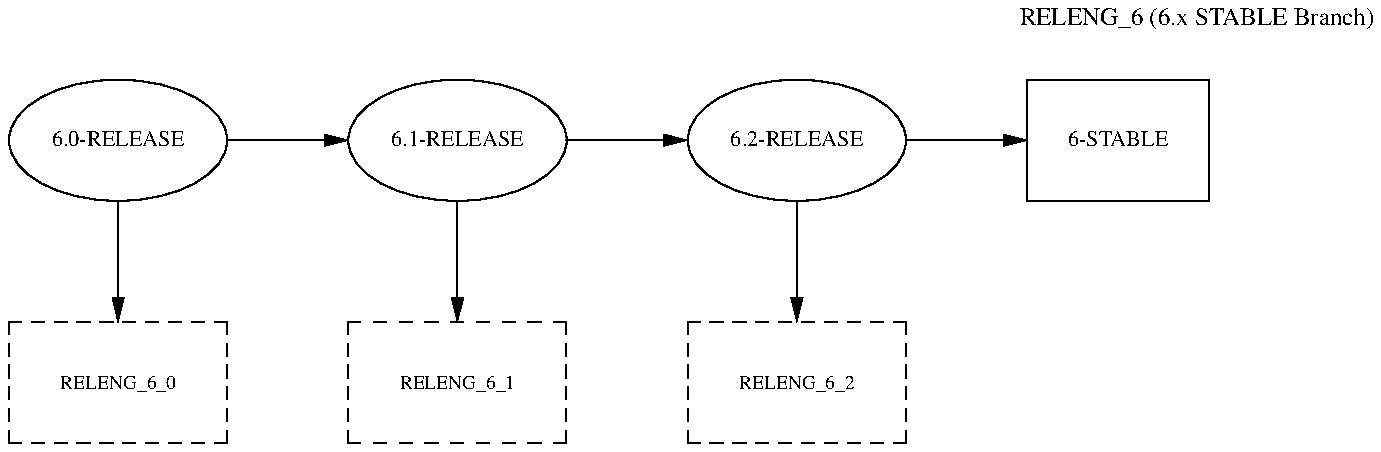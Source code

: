 .\" -*- nroff -*-
.\" $FreeBSD: doc/share/images/articles/releng/branches-releng6.pic,v 1.2 2007/05/19 20:23:57 therek Exp $

.PS 6

RELENG_6_0_0_RELEASE:
	ellipse width .9 "\s-26.0-RELEASE\s+2"
        move right 4
        move up .5
        "\s-1RELENG_6 (6.x STABLE Branch)\s+1"

	line -> down from RELENG_6_0_0_RELEASE.s
RELENG_6_0:
	box width .9 "\s-3RELENG_6_0\s+3" dashed

	line -> right from RELENG_6_0_0_RELEASE.e
RELENG_6_1_0_RELEASE:
	ellipse width .9 "\s-26.1-RELEASE\s+2"

	line -> down from RELENG_6_1_0_RELEASE.s
RELENG_6_1:
	box width .9 "\s-3RELENG_6_1\s+3" dashed

	line -> right from RELENG_6_1_0_RELEASE.e
RELENG_6_2_0_RELEASE:
	ellipse width .9 "\s-26.2-RELEASE\s+2"

	line -> down from RELENG_6_2_0_RELEASE.s
RELENG_6_2:
	box width .9 "\s-3RELENG_6_2\s+3" dashed

	line -> right from RELENG_6_2_0_RELEASE.e
RELENG_6:box "\s-26-STABLE\s+2"

.PE
